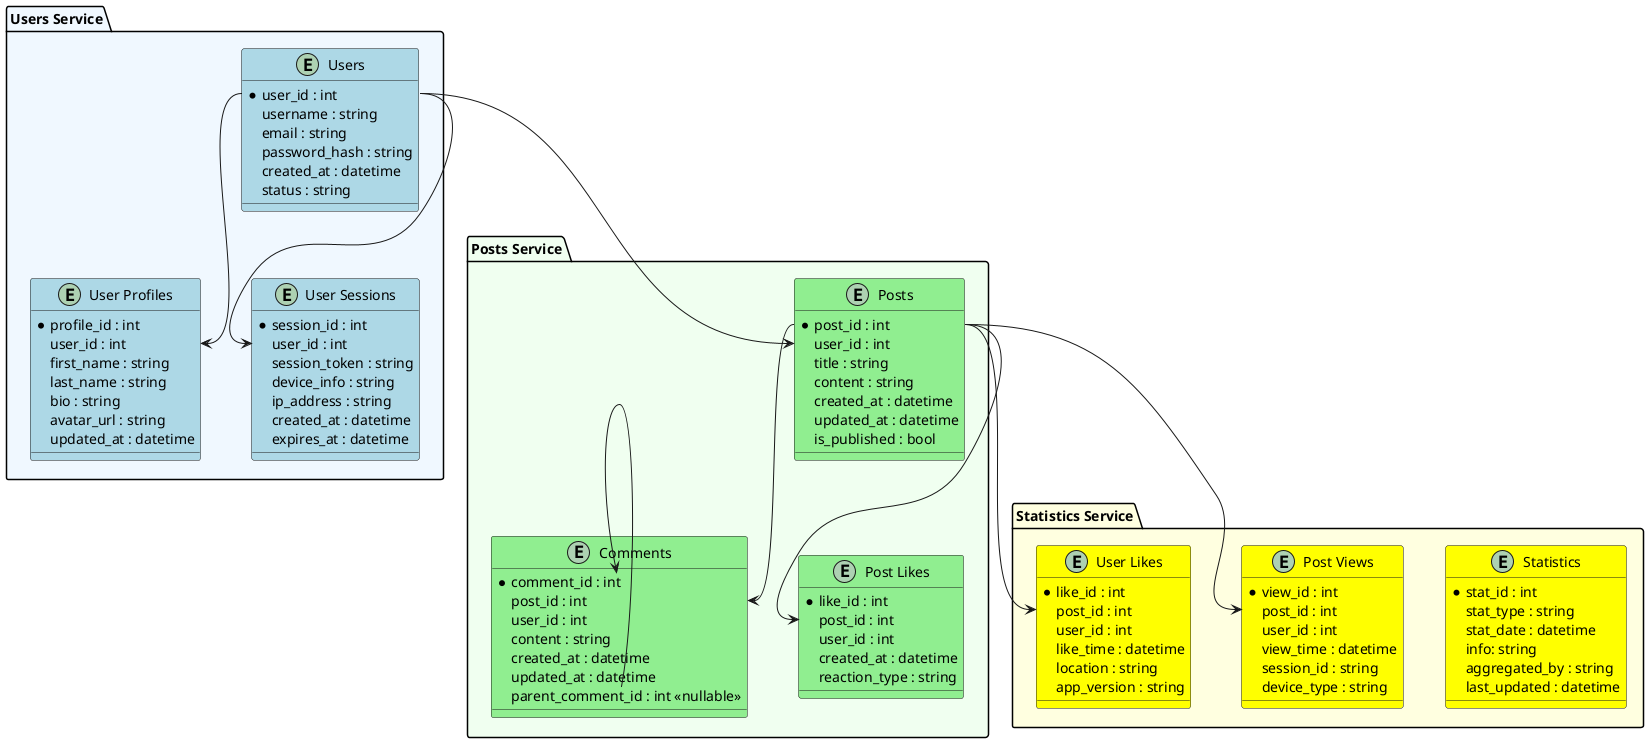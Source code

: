 @startuml "ER_Diagram"
' На случай если в вскоде не запустит приклепляю картинку

package "Users Service" #aliceblue {
    entity "Users" as U #lightblue {
      * user_id : int 
      username : string
      email : string
      password_hash : string
      created_at : datetime
      status : string
    }

    entity "User Profiles" as UP #lightblue {
      * profile_id : int
      user_id : int
      first_name : string
      last_name : string
      bio : string
      avatar_url : string
      updated_at : datetime
    }

    entity "User Sessions" as US #lightblue {
      * session_id : int
      user_id : int
      session_token : string
      device_info : string
      ip_address : string
      created_at : datetime
      expires_at : datetime
    }

    U::user_id --> UP::user_id
    U::user_id --> US::user_id
}

package "Posts Service" #honeydew {
    entity "Posts" as P #lightgreen {
      * post_id : int
      user_id : int
      title : string
      content : string
      created_at : datetime
      updated_at : datetime
      is_published : bool
    }

    entity "Comments" as C #lightgreen {
      * comment_id : int
      post_id : int
      user_id : int
      content : string
      created_at : datetime
      updated_at : datetime
      parent_comment_id : int <<nullable>>
    }

    entity "Post Likes" as PL #lightgreen {
      * like_id : int
      post_id : int
      user_id : int
      created_at : datetime
      reaction_type : string
    }

    P::post_id --> C::post_id
    P::post_id --> PL::post_id
    C::parent_comment_id --> C::comment_id
}

package "Statistics Service" #lightyellow {
    entity "Statistics" as S #yellow {
      * stat_id : int
      stat_type : string
      stat_date : datetime
      info: string
      aggregated_by : string
      last_updated : datetime
      
    }

    entity "Post Views" as PV #yellow {
      * view_id : int
      post_id : int
      user_id : int
      view_time : datetime
      session_id : string
      device_type : string
    }

    entity "User Likes" as UL #yellow {
      * like_id : int
      post_id : int
      user_id : int
      like_time : datetime
      location : string
      app_version : string
    }

    P::post_id --> PV::post_id
    P::post_id --> UL::post_id
}

U::user_id --> P::user_id


@enduml
